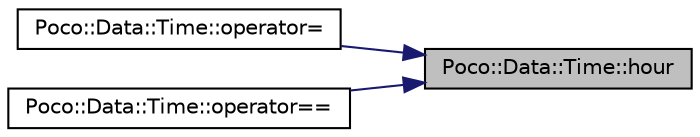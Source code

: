 digraph "Poco::Data::Time::hour"
{
 // LATEX_PDF_SIZE
  edge [fontname="Helvetica",fontsize="10",labelfontname="Helvetica",labelfontsize="10"];
  node [fontname="Helvetica",fontsize="10",shape=record];
  rankdir="RL";
  Node1 [label="Poco::Data::Time::hour",height=0.2,width=0.4,color="black", fillcolor="grey75", style="filled", fontcolor="black",tooltip="Destroys the Time."];
  Node1 -> Node2 [dir="back",color="midnightblue",fontsize="10",style="solid",fontname="Helvetica"];
  Node2 [label="Poco::Data::Time::operator=",height=0.2,width=0.4,color="black", fillcolor="white", style="filled",URL="$classPoco_1_1Data_1_1Time.html#a90b130e1d43c21422e5ad3fc61f4bf97",tooltip="Assigns time."];
  Node1 -> Node3 [dir="back",color="midnightblue",fontsize="10",style="solid",fontname="Helvetica"];
  Node3 [label="Poco::Data::Time::operator==",height=0.2,width=0.4,color="black", fillcolor="white", style="filled",URL="$classPoco_1_1Data_1_1Time.html#a9d1c7cd4be0921527eec4e4e013b8793",tooltip="Assignment operator for Var."];
}

